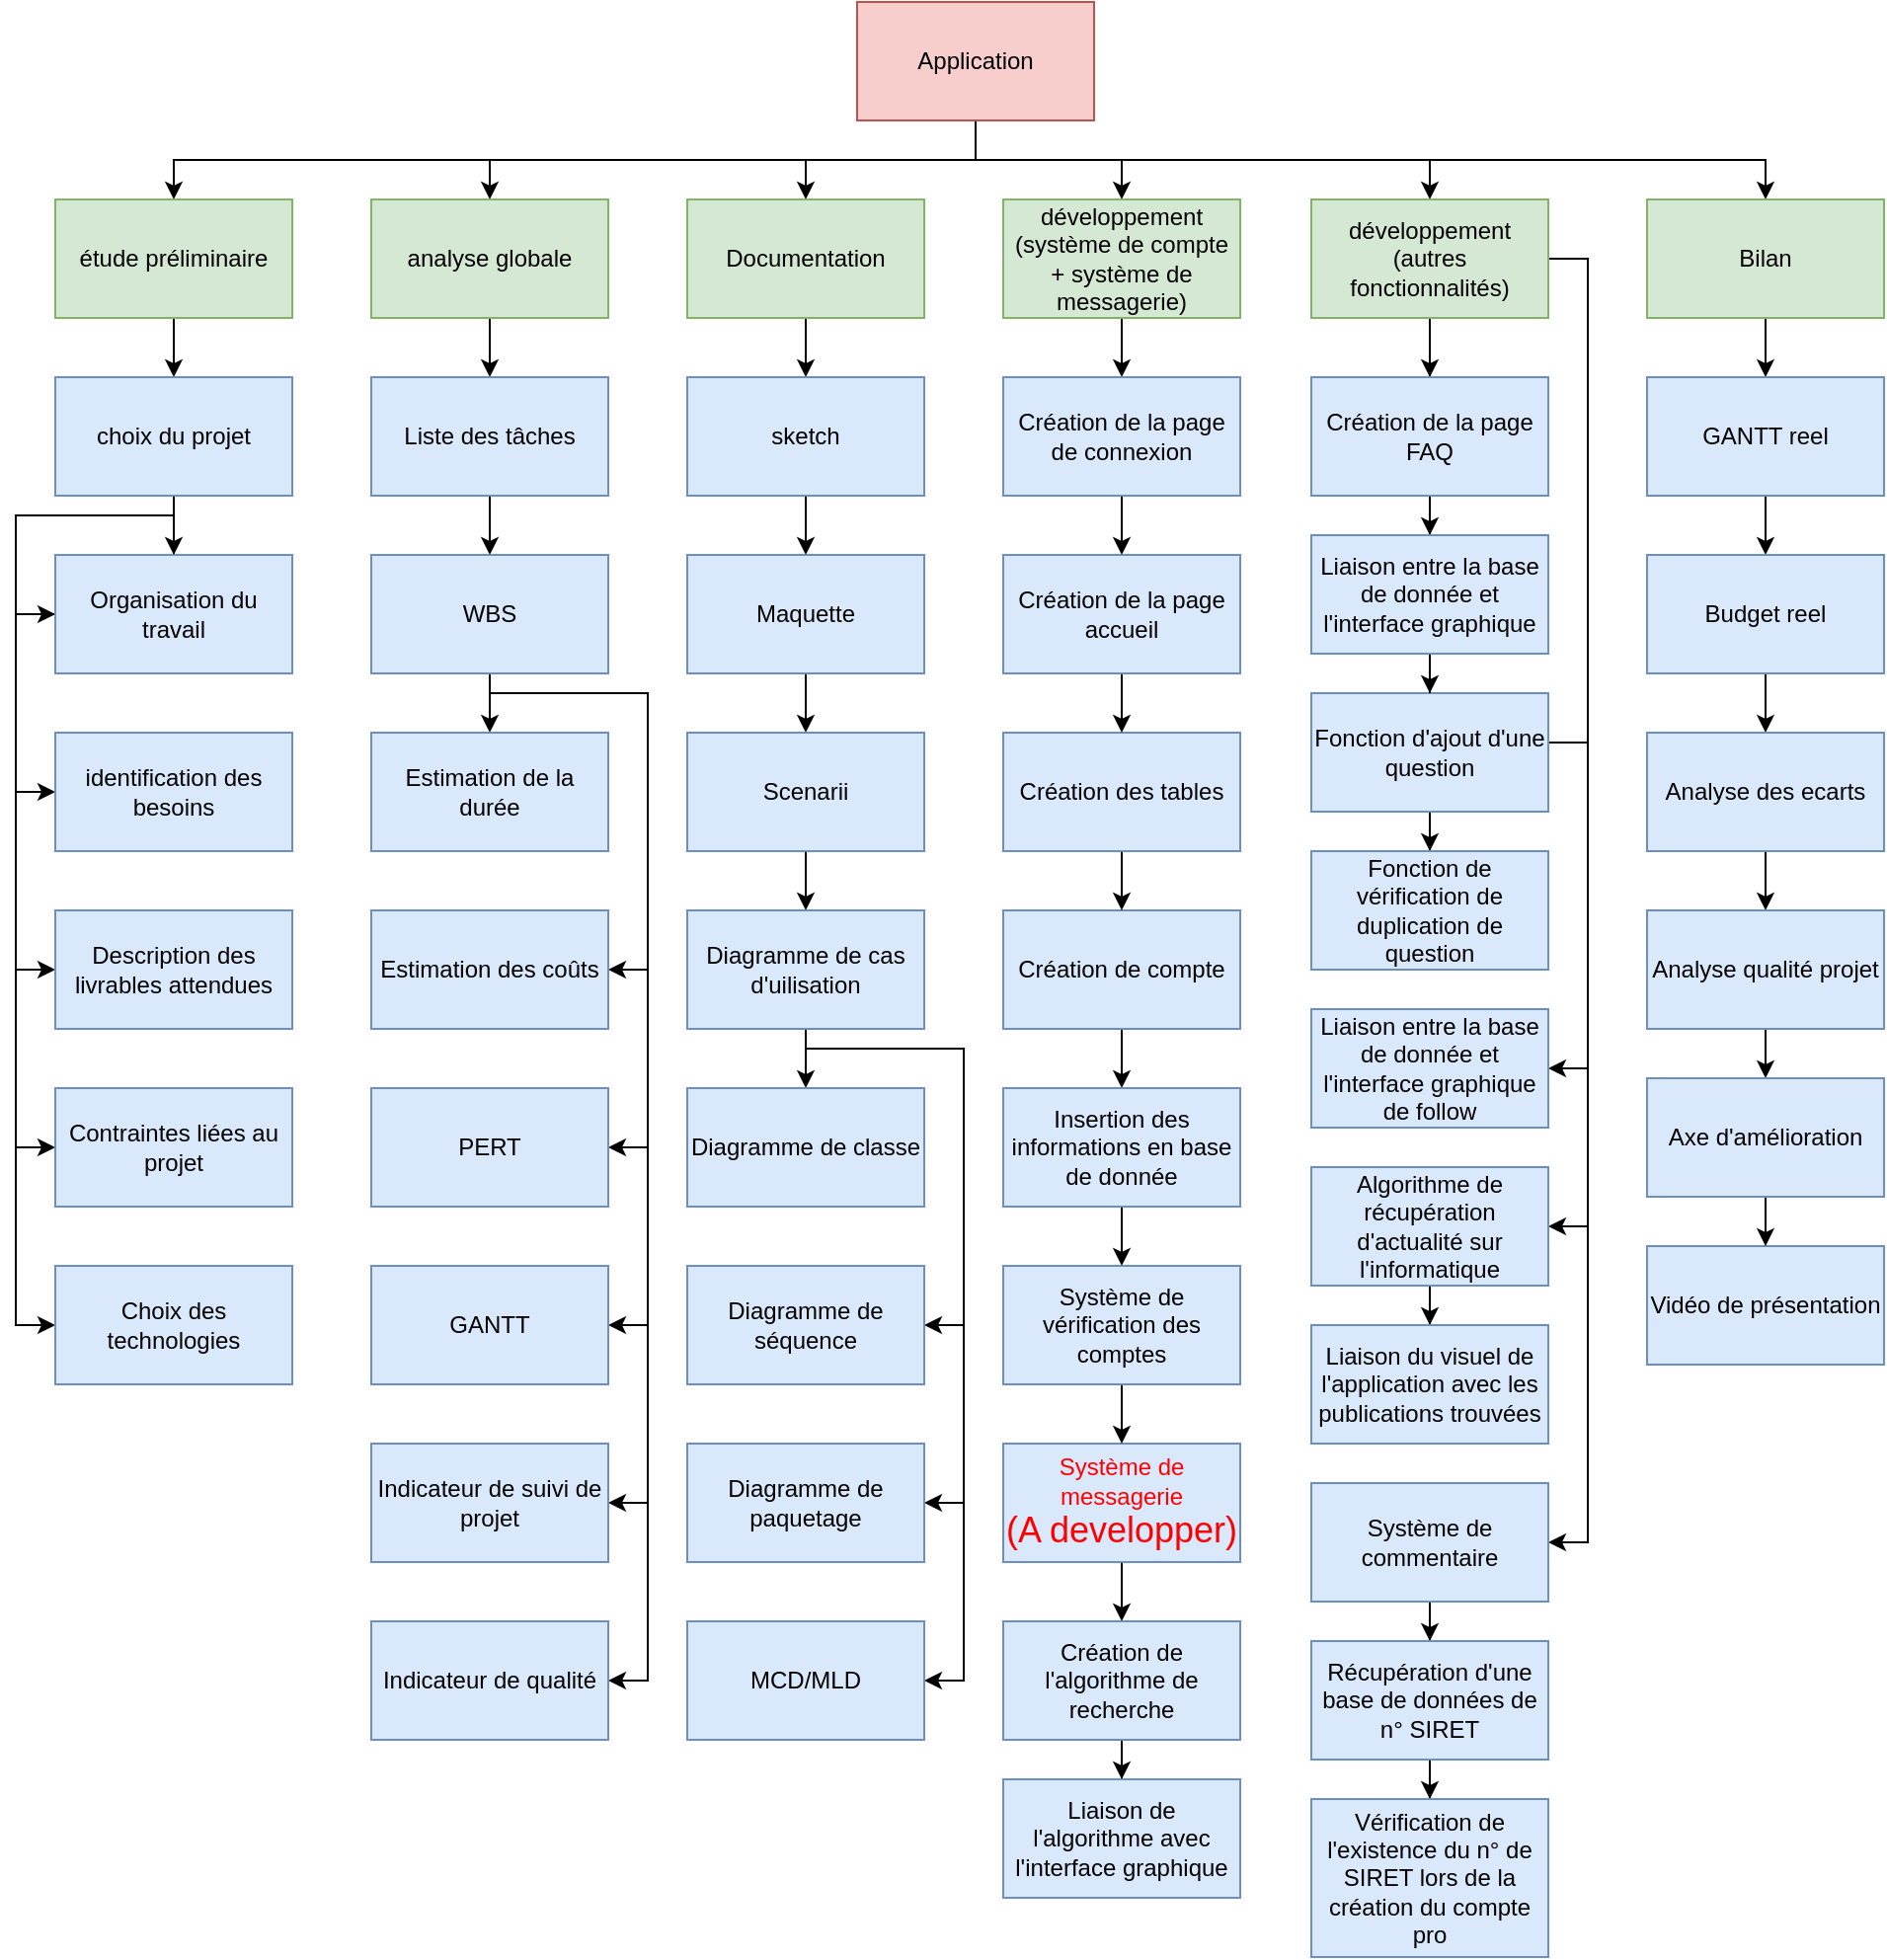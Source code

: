 <mxfile version="20.5.1" type="device"><diagram id="prtHgNgQTEPvFCAcTncT" name="Page-1"><mxGraphModel dx="2145" dy="889" grid="1" gridSize="10" guides="1" tooltips="1" connect="1" arrows="1" fold="1" page="1" pageScale="1" pageWidth="827" pageHeight="1169" math="0" shadow="0"><root><mxCell id="0"/><mxCell id="1" parent="0"/><mxCell id="YAZiDOS49muQzihpCVL7-6" style="edgeStyle=orthogonalEdgeStyle;rounded=0;orthogonalLoop=1;jettySize=auto;html=1;entryX=0.5;entryY=0;entryDx=0;entryDy=0;exitX=0.5;exitY=1;exitDx=0;exitDy=0;" parent="1" source="YAZiDOS49muQzihpCVL7-3" target="YAZiDOS49muQzihpCVL7-4" edge="1"><mxGeometry relative="1" as="geometry"/></mxCell><mxCell id="YAZiDOS49muQzihpCVL7-7" style="edgeStyle=orthogonalEdgeStyle;rounded=0;orthogonalLoop=1;jettySize=auto;html=1;entryX=0.5;entryY=0;entryDx=0;entryDy=0;" parent="1" source="YAZiDOS49muQzihpCVL7-3" target="YAZiDOS49muQzihpCVL7-5" edge="1"><mxGeometry relative="1" as="geometry"><Array as="points"><mxPoint x="626" y="110"/><mxPoint x="380" y="110"/></Array></mxGeometry></mxCell><mxCell id="YAZiDOS49muQzihpCVL7-9" style="edgeStyle=orthogonalEdgeStyle;rounded=0;orthogonalLoop=1;jettySize=auto;html=1;" parent="1" source="YAZiDOS49muQzihpCVL7-3" target="YAZiDOS49muQzihpCVL7-8" edge="1"><mxGeometry relative="1" as="geometry"/></mxCell><mxCell id="YAZiDOS49muQzihpCVL7-11" style="edgeStyle=orthogonalEdgeStyle;rounded=0;orthogonalLoop=1;jettySize=auto;html=1;entryX=0.5;entryY=0;entryDx=0;entryDy=0;" parent="1" source="YAZiDOS49muQzihpCVL7-3" target="YAZiDOS49muQzihpCVL7-10" edge="1"><mxGeometry relative="1" as="geometry"><Array as="points"><mxPoint x="626" y="110"/><mxPoint x="1026" y="110"/></Array></mxGeometry></mxCell><mxCell id="YAZiDOS49muQzihpCVL7-63" style="edgeStyle=orthogonalEdgeStyle;rounded=0;orthogonalLoop=1;jettySize=auto;html=1;" parent="1" target="YAZiDOS49muQzihpCVL7-62" edge="1"><mxGeometry relative="1" as="geometry"><mxPoint x="500" y="110" as="sourcePoint"/><Array as="points"><mxPoint x="480" y="110"/><mxPoint x="700" y="110"/></Array></mxGeometry></mxCell><mxCell id="M4yDfYxZ7DVT5N1AHbAa-23" style="edgeStyle=orthogonalEdgeStyle;rounded=0;orthogonalLoop=1;jettySize=auto;html=1;entryX=0.5;entryY=0;entryDx=0;entryDy=0;" edge="1" parent="1" source="YAZiDOS49muQzihpCVL7-3" target="M4yDfYxZ7DVT5N1AHbAa-1"><mxGeometry relative="1" as="geometry"><Array as="points"><mxPoint x="626" y="110"/><mxPoint x="856" y="110"/></Array></mxGeometry></mxCell><mxCell id="YAZiDOS49muQzihpCVL7-3" value="Application" style="rounded=0;whiteSpace=wrap;html=1;fillColor=#f8cecc;strokeColor=#b85450;" parent="1" vertex="1"><mxGeometry x="566" y="30" width="120" height="60" as="geometry"/></mxCell><mxCell id="YAZiDOS49muQzihpCVL7-13" value="" style="edgeStyle=orthogonalEdgeStyle;rounded=0;orthogonalLoop=1;jettySize=auto;html=1;" parent="1" source="YAZiDOS49muQzihpCVL7-4" target="YAZiDOS49muQzihpCVL7-12" edge="1"><mxGeometry relative="1" as="geometry"/></mxCell><mxCell id="YAZiDOS49muQzihpCVL7-4" value="étude préliminaire" style="rounded=0;whiteSpace=wrap;html=1;fillColor=#d5e8d4;strokeColor=#82b366;" parent="1" vertex="1"><mxGeometry x="160" y="130" width="120" height="60" as="geometry"/></mxCell><mxCell id="YAZiDOS49muQzihpCVL7-31" style="edgeStyle=orthogonalEdgeStyle;rounded=0;orthogonalLoop=1;jettySize=auto;html=1;" parent="1" source="YAZiDOS49muQzihpCVL7-5" target="YAZiDOS49muQzihpCVL7-30" edge="1"><mxGeometry relative="1" as="geometry"/></mxCell><mxCell id="YAZiDOS49muQzihpCVL7-5" value="analyse globale" style="rounded=0;whiteSpace=wrap;html=1;fillColor=#d5e8d4;strokeColor=#82b366;" parent="1" vertex="1"><mxGeometry x="320" y="130" width="120" height="60" as="geometry"/></mxCell><mxCell id="YAZiDOS49muQzihpCVL7-52" style="edgeStyle=orthogonalEdgeStyle;rounded=0;orthogonalLoop=1;jettySize=auto;html=1;" parent="1" source="YAZiDOS49muQzihpCVL7-8" target="YAZiDOS49muQzihpCVL7-50" edge="1"><mxGeometry relative="1" as="geometry"/></mxCell><mxCell id="YAZiDOS49muQzihpCVL7-8" value="Documentation" style="rounded=0;whiteSpace=wrap;html=1;fillColor=#d5e8d4;strokeColor=#82b366;" parent="1" vertex="1"><mxGeometry x="480" y="130" width="120" height="60" as="geometry"/></mxCell><mxCell id="YAZiDOS49muQzihpCVL7-93" style="edgeStyle=orthogonalEdgeStyle;rounded=0;orthogonalLoop=1;jettySize=auto;html=1;" parent="1" source="YAZiDOS49muQzihpCVL7-10" target="YAZiDOS49muQzihpCVL7-92" edge="1"><mxGeometry relative="1" as="geometry"/></mxCell><mxCell id="YAZiDOS49muQzihpCVL7-10" value="Bilan" style="rounded=0;whiteSpace=wrap;html=1;fillColor=#d5e8d4;strokeColor=#82b366;" parent="1" vertex="1"><mxGeometry x="966" y="130" width="120" height="60" as="geometry"/></mxCell><mxCell id="YAZiDOS49muQzihpCVL7-21" style="edgeStyle=orthogonalEdgeStyle;rounded=0;orthogonalLoop=1;jettySize=auto;html=1;" parent="1" source="YAZiDOS49muQzihpCVL7-12" target="YAZiDOS49muQzihpCVL7-14" edge="1"><mxGeometry relative="1" as="geometry"/></mxCell><mxCell id="YAZiDOS49muQzihpCVL7-22" style="edgeStyle=orthogonalEdgeStyle;rounded=0;orthogonalLoop=1;jettySize=auto;html=1;entryX=0;entryY=0.5;entryDx=0;entryDy=0;" parent="1" source="YAZiDOS49muQzihpCVL7-12" target="YAZiDOS49muQzihpCVL7-14" edge="1"><mxGeometry relative="1" as="geometry"><Array as="points"><mxPoint x="220" y="290"/><mxPoint x="140" y="290"/><mxPoint x="140" y="340"/></Array></mxGeometry></mxCell><mxCell id="YAZiDOS49muQzihpCVL7-23" style="edgeStyle=orthogonalEdgeStyle;rounded=0;orthogonalLoop=1;jettySize=auto;html=1;entryX=0;entryY=0.5;entryDx=0;entryDy=0;" parent="1" source="YAZiDOS49muQzihpCVL7-12" target="YAZiDOS49muQzihpCVL7-15" edge="1"><mxGeometry relative="1" as="geometry"/></mxCell><mxCell id="YAZiDOS49muQzihpCVL7-24" style="edgeStyle=orthogonalEdgeStyle;rounded=0;orthogonalLoop=1;jettySize=auto;html=1;entryX=0;entryY=0.5;entryDx=0;entryDy=0;" parent="1" source="YAZiDOS49muQzihpCVL7-12" target="YAZiDOS49muQzihpCVL7-18" edge="1"><mxGeometry relative="1" as="geometry"><Array as="points"><mxPoint x="220" y="290"/><mxPoint x="140" y="290"/><mxPoint x="140" y="520"/></Array></mxGeometry></mxCell><mxCell id="YAZiDOS49muQzihpCVL7-25" style="edgeStyle=orthogonalEdgeStyle;rounded=0;orthogonalLoop=1;jettySize=auto;html=1;entryX=0;entryY=0.5;entryDx=0;entryDy=0;" parent="1" source="YAZiDOS49muQzihpCVL7-12" target="YAZiDOS49muQzihpCVL7-20" edge="1"><mxGeometry relative="1" as="geometry"><Array as="points"><mxPoint x="220" y="290"/><mxPoint x="140" y="290"/><mxPoint x="140" y="610"/></Array></mxGeometry></mxCell><mxCell id="YAZiDOS49muQzihpCVL7-27" style="edgeStyle=orthogonalEdgeStyle;rounded=0;orthogonalLoop=1;jettySize=auto;html=1;entryX=0;entryY=0.5;entryDx=0;entryDy=0;" parent="1" source="YAZiDOS49muQzihpCVL7-12" target="YAZiDOS49muQzihpCVL7-26" edge="1"><mxGeometry relative="1" as="geometry"><Array as="points"><mxPoint x="220" y="290"/><mxPoint x="140" y="290"/><mxPoint x="140" y="700"/></Array></mxGeometry></mxCell><mxCell id="YAZiDOS49muQzihpCVL7-12" value="choix du projet" style="rounded=0;whiteSpace=wrap;html=1;fillColor=#dae8fc;strokeColor=#6c8ebf;" parent="1" vertex="1"><mxGeometry x="160" y="220" width="120" height="60" as="geometry"/></mxCell><mxCell id="YAZiDOS49muQzihpCVL7-14" value="Organisation du travail" style="rounded=0;whiteSpace=wrap;html=1;fillColor=#dae8fc;strokeColor=#6c8ebf;" parent="1" vertex="1"><mxGeometry x="160" y="310" width="120" height="60" as="geometry"/></mxCell><mxCell id="YAZiDOS49muQzihpCVL7-15" value="identification des besoins" style="rounded=0;whiteSpace=wrap;html=1;fillColor=#dae8fc;strokeColor=#6c8ebf;" parent="1" vertex="1"><mxGeometry x="160" y="400" width="120" height="60" as="geometry"/></mxCell><mxCell id="YAZiDOS49muQzihpCVL7-18" value="Description des livrables attendues" style="rounded=0;whiteSpace=wrap;html=1;fillColor=#dae8fc;strokeColor=#6c8ebf;" parent="1" vertex="1"><mxGeometry x="160" y="490" width="120" height="60" as="geometry"/></mxCell><mxCell id="YAZiDOS49muQzihpCVL7-20" value="Contraintes liées au projet" style="rounded=0;whiteSpace=wrap;html=1;fillColor=#dae8fc;strokeColor=#6c8ebf;" parent="1" vertex="1"><mxGeometry x="160" y="580" width="120" height="60" as="geometry"/></mxCell><mxCell id="YAZiDOS49muQzihpCVL7-26" value="Choix des technologies" style="rounded=0;whiteSpace=wrap;html=1;fillColor=#dae8fc;strokeColor=#6c8ebf;" parent="1" vertex="1"><mxGeometry x="160" y="670" width="120" height="60" as="geometry"/></mxCell><mxCell id="YAZiDOS49muQzihpCVL7-34" style="edgeStyle=orthogonalEdgeStyle;rounded=0;orthogonalLoop=1;jettySize=auto;html=1;" parent="1" source="YAZiDOS49muQzihpCVL7-30" target="YAZiDOS49muQzihpCVL7-33" edge="1"><mxGeometry relative="1" as="geometry"/></mxCell><mxCell id="YAZiDOS49muQzihpCVL7-30" value="Liste des tâches" style="rounded=0;whiteSpace=wrap;html=1;fillColor=#dae8fc;strokeColor=#6c8ebf;" parent="1" vertex="1"><mxGeometry x="320" y="220" width="120" height="60" as="geometry"/></mxCell><mxCell id="YAZiDOS49muQzihpCVL7-36" style="edgeStyle=orthogonalEdgeStyle;rounded=0;orthogonalLoop=1;jettySize=auto;html=1;" parent="1" source="YAZiDOS49muQzihpCVL7-33" target="YAZiDOS49muQzihpCVL7-35" edge="1"><mxGeometry relative="1" as="geometry"/></mxCell><mxCell id="YAZiDOS49muQzihpCVL7-40" style="edgeStyle=orthogonalEdgeStyle;rounded=0;orthogonalLoop=1;jettySize=auto;html=1;entryX=1;entryY=0.5;entryDx=0;entryDy=0;" parent="1" source="YAZiDOS49muQzihpCVL7-33" target="YAZiDOS49muQzihpCVL7-37" edge="1"><mxGeometry relative="1" as="geometry"><Array as="points"><mxPoint x="380" y="380"/><mxPoint x="460" y="380"/><mxPoint x="460" y="520"/></Array></mxGeometry></mxCell><mxCell id="YAZiDOS49muQzihpCVL7-42" style="edgeStyle=orthogonalEdgeStyle;rounded=0;orthogonalLoop=1;jettySize=auto;html=1;entryX=1;entryY=0.5;entryDx=0;entryDy=0;" parent="1" source="YAZiDOS49muQzihpCVL7-33" target="YAZiDOS49muQzihpCVL7-41" edge="1"><mxGeometry relative="1" as="geometry"><Array as="points"><mxPoint x="380" y="380"/><mxPoint x="460" y="380"/><mxPoint x="460" y="610"/></Array></mxGeometry></mxCell><mxCell id="YAZiDOS49muQzihpCVL7-44" style="edgeStyle=orthogonalEdgeStyle;rounded=0;orthogonalLoop=1;jettySize=auto;html=1;entryX=1;entryY=0.5;entryDx=0;entryDy=0;" parent="1" source="YAZiDOS49muQzihpCVL7-33" target="YAZiDOS49muQzihpCVL7-43" edge="1"><mxGeometry relative="1" as="geometry"><Array as="points"><mxPoint x="380" y="380"/><mxPoint x="460" y="380"/><mxPoint x="460" y="700"/></Array></mxGeometry></mxCell><mxCell id="YAZiDOS49muQzihpCVL7-47" style="edgeStyle=orthogonalEdgeStyle;rounded=0;orthogonalLoop=1;jettySize=auto;html=1;entryX=1;entryY=0.5;entryDx=0;entryDy=0;" parent="1" source="YAZiDOS49muQzihpCVL7-33" target="YAZiDOS49muQzihpCVL7-46" edge="1"><mxGeometry relative="1" as="geometry"><Array as="points"><mxPoint x="380" y="380"/><mxPoint x="460" y="380"/><mxPoint x="460" y="790"/></Array></mxGeometry></mxCell><mxCell id="YAZiDOS49muQzihpCVL7-49" style="edgeStyle=orthogonalEdgeStyle;rounded=0;orthogonalLoop=1;jettySize=auto;html=1;entryX=1;entryY=0.5;entryDx=0;entryDy=0;" parent="1" source="YAZiDOS49muQzihpCVL7-33" target="YAZiDOS49muQzihpCVL7-48" edge="1"><mxGeometry relative="1" as="geometry"><Array as="points"><mxPoint x="380" y="380"/><mxPoint x="460" y="380"/><mxPoint x="460" y="880"/></Array></mxGeometry></mxCell><mxCell id="YAZiDOS49muQzihpCVL7-33" value="WBS" style="rounded=0;whiteSpace=wrap;html=1;fillColor=#dae8fc;strokeColor=#6c8ebf;" parent="1" vertex="1"><mxGeometry x="320" y="310" width="120" height="60" as="geometry"/></mxCell><mxCell id="YAZiDOS49muQzihpCVL7-35" value="Estimation de la durée" style="rounded=0;whiteSpace=wrap;html=1;fillColor=#dae8fc;strokeColor=#6c8ebf;" parent="1" vertex="1"><mxGeometry x="320" y="400" width="120" height="60" as="geometry"/></mxCell><mxCell id="YAZiDOS49muQzihpCVL7-37" value="Estimation des coûts" style="rounded=0;whiteSpace=wrap;html=1;fillColor=#dae8fc;strokeColor=#6c8ebf;" parent="1" vertex="1"><mxGeometry x="320" y="490" width="120" height="60" as="geometry"/></mxCell><mxCell id="YAZiDOS49muQzihpCVL7-41" value="PERT" style="rounded=0;whiteSpace=wrap;html=1;fillColor=#dae8fc;strokeColor=#6c8ebf;" parent="1" vertex="1"><mxGeometry x="320" y="580" width="120" height="60" as="geometry"/></mxCell><mxCell id="YAZiDOS49muQzihpCVL7-43" value="GANTT" style="rounded=0;whiteSpace=wrap;html=1;fillColor=#dae8fc;strokeColor=#6c8ebf;" parent="1" vertex="1"><mxGeometry x="320" y="670" width="120" height="60" as="geometry"/></mxCell><mxCell id="YAZiDOS49muQzihpCVL7-46" value="Indicateur de suivi de projet" style="rounded=0;whiteSpace=wrap;html=1;fillColor=#dae8fc;strokeColor=#6c8ebf;" parent="1" vertex="1"><mxGeometry x="320" y="760" width="120" height="60" as="geometry"/></mxCell><mxCell id="YAZiDOS49muQzihpCVL7-48" value="Indicateur de qualité" style="rounded=0;whiteSpace=wrap;html=1;fillColor=#dae8fc;strokeColor=#6c8ebf;" parent="1" vertex="1"><mxGeometry x="320" y="850" width="120" height="60" as="geometry"/></mxCell><mxCell id="YAZiDOS49muQzihpCVL7-53" style="edgeStyle=orthogonalEdgeStyle;rounded=0;orthogonalLoop=1;jettySize=auto;html=1;" parent="1" source="YAZiDOS49muQzihpCVL7-50" target="YAZiDOS49muQzihpCVL7-51" edge="1"><mxGeometry relative="1" as="geometry"/></mxCell><mxCell id="YAZiDOS49muQzihpCVL7-50" value="sketch" style="rounded=0;whiteSpace=wrap;html=1;fillColor=#dae8fc;strokeColor=#6c8ebf;" parent="1" vertex="1"><mxGeometry x="480" y="220" width="120" height="60" as="geometry"/></mxCell><mxCell id="YAZiDOS49muQzihpCVL7-56" value="" style="edgeStyle=orthogonalEdgeStyle;rounded=0;orthogonalLoop=1;jettySize=auto;html=1;" parent="1" source="YAZiDOS49muQzihpCVL7-51" target="YAZiDOS49muQzihpCVL7-55" edge="1"><mxGeometry relative="1" as="geometry"/></mxCell><mxCell id="YAZiDOS49muQzihpCVL7-51" value="Maquette" style="rounded=0;whiteSpace=wrap;html=1;fillColor=#dae8fc;strokeColor=#6c8ebf;" parent="1" vertex="1"><mxGeometry x="480" y="310" width="120" height="60" as="geometry"/></mxCell><mxCell id="YAZiDOS49muQzihpCVL7-58" style="edgeStyle=orthogonalEdgeStyle;rounded=0;orthogonalLoop=1;jettySize=auto;html=1;" parent="1" source="YAZiDOS49muQzihpCVL7-55" target="YAZiDOS49muQzihpCVL7-57" edge="1"><mxGeometry relative="1" as="geometry"/></mxCell><mxCell id="YAZiDOS49muQzihpCVL7-55" value="Scenarii" style="rounded=0;whiteSpace=wrap;html=1;fillColor=#dae8fc;strokeColor=#6c8ebf;" parent="1" vertex="1"><mxGeometry x="480" y="400" width="120" height="60" as="geometry"/></mxCell><mxCell id="YAZiDOS49muQzihpCVL7-60" style="edgeStyle=orthogonalEdgeStyle;rounded=0;orthogonalLoop=1;jettySize=auto;html=1;" parent="1" source="YAZiDOS49muQzihpCVL7-57" target="YAZiDOS49muQzihpCVL7-59" edge="1"><mxGeometry relative="1" as="geometry"/></mxCell><mxCell id="YAZiDOS49muQzihpCVL7-107" style="edgeStyle=orthogonalEdgeStyle;rounded=0;orthogonalLoop=1;jettySize=auto;html=1;entryX=1;entryY=0.5;entryDx=0;entryDy=0;" parent="1" source="YAZiDOS49muQzihpCVL7-57" target="YAZiDOS49muQzihpCVL7-61" edge="1"><mxGeometry relative="1" as="geometry"><Array as="points"><mxPoint x="540" y="560"/><mxPoint x="620" y="560"/><mxPoint x="620" y="700"/></Array></mxGeometry></mxCell><mxCell id="YAZiDOS49muQzihpCVL7-108" style="edgeStyle=orthogonalEdgeStyle;rounded=0;orthogonalLoop=1;jettySize=auto;html=1;entryX=1;entryY=0.5;entryDx=0;entryDy=0;" parent="1" source="YAZiDOS49muQzihpCVL7-57" target="YAZiDOS49muQzihpCVL7-66" edge="1"><mxGeometry relative="1" as="geometry"><Array as="points"><mxPoint x="540" y="560"/><mxPoint x="620" y="560"/><mxPoint x="620" y="790"/></Array></mxGeometry></mxCell><mxCell id="YAZiDOS49muQzihpCVL7-109" style="edgeStyle=orthogonalEdgeStyle;rounded=0;orthogonalLoop=1;jettySize=auto;html=1;entryX=1;entryY=0.5;entryDx=0;entryDy=0;" parent="1" source="YAZiDOS49muQzihpCVL7-57" target="YAZiDOS49muQzihpCVL7-75" edge="1"><mxGeometry relative="1" as="geometry"><Array as="points"><mxPoint x="540" y="560"/><mxPoint x="620" y="560"/><mxPoint x="620" y="880"/></Array></mxGeometry></mxCell><mxCell id="YAZiDOS49muQzihpCVL7-57" value="Diagramme de cas d'uilisation" style="rounded=0;whiteSpace=wrap;html=1;fillColor=#dae8fc;strokeColor=#6c8ebf;" parent="1" vertex="1"><mxGeometry x="480" y="490" width="120" height="60" as="geometry"/></mxCell><mxCell id="YAZiDOS49muQzihpCVL7-59" value="Diagramme de classe" style="rounded=0;whiteSpace=wrap;html=1;fillColor=#dae8fc;strokeColor=#6c8ebf;" parent="1" vertex="1"><mxGeometry x="480" y="580" width="120" height="60" as="geometry"/></mxCell><mxCell id="YAZiDOS49muQzihpCVL7-61" value="Diagramme de séquence" style="rounded=0;whiteSpace=wrap;html=1;fillColor=#dae8fc;strokeColor=#6c8ebf;" parent="1" vertex="1"><mxGeometry x="480" y="670" width="120" height="60" as="geometry"/></mxCell><mxCell id="YAZiDOS49muQzihpCVL7-78" style="edgeStyle=orthogonalEdgeStyle;rounded=0;orthogonalLoop=1;jettySize=auto;html=1;entryX=0.5;entryY=0;entryDx=0;entryDy=0;" parent="1" source="YAZiDOS49muQzihpCVL7-62" target="YAZiDOS49muQzihpCVL7-73" edge="1"><mxGeometry relative="1" as="geometry"/></mxCell><mxCell id="YAZiDOS49muQzihpCVL7-62" value="&lt;div&gt;développement&lt;/div&gt;&lt;div&gt;(système de compte + système de messagerie)&lt;/div&gt;" style="rounded=0;whiteSpace=wrap;html=1;fillColor=#d5e8d4;strokeColor=#82b366;" parent="1" vertex="1"><mxGeometry x="640" y="130" width="120" height="60" as="geometry"/></mxCell><mxCell id="rh7Zx773KOZ-1JfO-Tq9-5" style="edgeStyle=orthogonalEdgeStyle;rounded=0;orthogonalLoop=1;jettySize=auto;html=1;" parent="1" source="YAZiDOS49muQzihpCVL7-64" target="rh7Zx773KOZ-1JfO-Tq9-2" edge="1"><mxGeometry relative="1" as="geometry"/></mxCell><mxCell id="YAZiDOS49muQzihpCVL7-64" value="Création de compte" style="rounded=0;whiteSpace=wrap;html=1;fillColor=#dae8fc;strokeColor=#6c8ebf;" parent="1" vertex="1"><mxGeometry x="640" y="490" width="120" height="60" as="geometry"/></mxCell><mxCell id="YAZiDOS49muQzihpCVL7-66" value="Diagramme de paquetage" style="rounded=0;whiteSpace=wrap;html=1;fillColor=#dae8fc;strokeColor=#6c8ebf;" parent="1" vertex="1"><mxGeometry x="480" y="760" width="120" height="60" as="geometry"/></mxCell><mxCell id="YAZiDOS49muQzihpCVL7-87" style="edgeStyle=orthogonalEdgeStyle;rounded=0;orthogonalLoop=1;jettySize=auto;html=1;" parent="1" source="YAZiDOS49muQzihpCVL7-72" target="YAZiDOS49muQzihpCVL7-74" edge="1"><mxGeometry relative="1" as="geometry"/></mxCell><mxCell id="YAZiDOS49muQzihpCVL7-72" value="&lt;div&gt;&lt;font color=&quot;#FF0000&quot;&gt;Système de messagerie&lt;/font&gt;&lt;/div&gt;&lt;div style=&quot;font-size: 18px;&quot;&gt;&lt;font style=&quot;font-size: 18px;&quot; color=&quot;#FF0000&quot;&gt;(A developper)&lt;br&gt;&lt;/font&gt;&lt;/div&gt;" style="rounded=0;whiteSpace=wrap;html=1;fillColor=#dae8fc;strokeColor=#6c8ebf;" parent="1" vertex="1"><mxGeometry x="640" y="760" width="120" height="60" as="geometry"/></mxCell><mxCell id="rh7Zx773KOZ-1JfO-Tq9-10" style="edgeStyle=orthogonalEdgeStyle;rounded=0;orthogonalLoop=1;jettySize=auto;html=1;" parent="1" source="YAZiDOS49muQzihpCVL7-73" target="rh7Zx773KOZ-1JfO-Tq9-9" edge="1"><mxGeometry relative="1" as="geometry"/></mxCell><mxCell id="YAZiDOS49muQzihpCVL7-73" value="Création de la page de connexion" style="rounded=0;whiteSpace=wrap;html=1;fillColor=#dae8fc;strokeColor=#6c8ebf;" parent="1" vertex="1"><mxGeometry x="640" y="220" width="120" height="60" as="geometry"/></mxCell><mxCell id="rh7Zx773KOZ-1JfO-Tq9-17" style="edgeStyle=orthogonalEdgeStyle;rounded=0;orthogonalLoop=1;jettySize=auto;html=1;fontSize=18;fontColor=#FF0000;" parent="1" source="YAZiDOS49muQzihpCVL7-74" target="rh7Zx773KOZ-1JfO-Tq9-16" edge="1"><mxGeometry relative="1" as="geometry"/></mxCell><mxCell id="YAZiDOS49muQzihpCVL7-74" value="Création de l'algorithme de recherche" style="rounded=0;whiteSpace=wrap;html=1;fillColor=#dae8fc;strokeColor=#6c8ebf;" parent="1" vertex="1"><mxGeometry x="640" y="850" width="120" height="60" as="geometry"/></mxCell><mxCell id="YAZiDOS49muQzihpCVL7-75" value="MCD/MLD" style="rounded=0;whiteSpace=wrap;html=1;fillColor=#dae8fc;strokeColor=#6c8ebf;" parent="1" vertex="1"><mxGeometry x="480" y="850" width="120" height="60" as="geometry"/></mxCell><mxCell id="rh7Zx773KOZ-1JfO-Tq9-4" style="edgeStyle=orthogonalEdgeStyle;rounded=0;orthogonalLoop=1;jettySize=auto;html=1;entryX=0.5;entryY=0;entryDx=0;entryDy=0;" parent="1" source="YAZiDOS49muQzihpCVL7-77" target="YAZiDOS49muQzihpCVL7-64" edge="1"><mxGeometry relative="1" as="geometry"/></mxCell><mxCell id="YAZiDOS49muQzihpCVL7-77" value="&lt;div&gt;Création des tables&lt;/div&gt;" style="rounded=0;whiteSpace=wrap;html=1;fillColor=#dae8fc;strokeColor=#6c8ebf;" parent="1" vertex="1"><mxGeometry x="640" y="400" width="120" height="60" as="geometry"/></mxCell><mxCell id="YAZiDOS49muQzihpCVL7-95" style="edgeStyle=orthogonalEdgeStyle;rounded=0;orthogonalLoop=1;jettySize=auto;html=1;" parent="1" source="YAZiDOS49muQzihpCVL7-92" target="YAZiDOS49muQzihpCVL7-94" edge="1"><mxGeometry relative="1" as="geometry"/></mxCell><mxCell id="YAZiDOS49muQzihpCVL7-92" value="GANTT reel" style="rounded=0;whiteSpace=wrap;html=1;fillColor=#dae8fc;strokeColor=#6c8ebf;" parent="1" vertex="1"><mxGeometry x="966" y="220" width="120" height="60" as="geometry"/></mxCell><mxCell id="YAZiDOS49muQzihpCVL7-97" style="edgeStyle=orthogonalEdgeStyle;rounded=0;orthogonalLoop=1;jettySize=auto;html=1;" parent="1" source="YAZiDOS49muQzihpCVL7-94" target="YAZiDOS49muQzihpCVL7-96" edge="1"><mxGeometry relative="1" as="geometry"/></mxCell><mxCell id="YAZiDOS49muQzihpCVL7-94" value="Budget reel" style="rounded=0;whiteSpace=wrap;html=1;fillColor=#dae8fc;strokeColor=#6c8ebf;" parent="1" vertex="1"><mxGeometry x="966" y="310" width="120" height="60" as="geometry"/></mxCell><mxCell id="YAZiDOS49muQzihpCVL7-99" style="edgeStyle=orthogonalEdgeStyle;rounded=0;orthogonalLoop=1;jettySize=auto;html=1;" parent="1" source="YAZiDOS49muQzihpCVL7-96" target="YAZiDOS49muQzihpCVL7-98" edge="1"><mxGeometry relative="1" as="geometry"/></mxCell><mxCell id="YAZiDOS49muQzihpCVL7-96" value="Analyse des ecarts" style="rounded=0;whiteSpace=wrap;html=1;fillColor=#dae8fc;strokeColor=#6c8ebf;" parent="1" vertex="1"><mxGeometry x="966" y="400" width="120" height="60" as="geometry"/></mxCell><mxCell id="YAZiDOS49muQzihpCVL7-103" style="edgeStyle=orthogonalEdgeStyle;rounded=0;orthogonalLoop=1;jettySize=auto;html=1;" parent="1" source="YAZiDOS49muQzihpCVL7-98" target="YAZiDOS49muQzihpCVL7-102" edge="1"><mxGeometry relative="1" as="geometry"/></mxCell><mxCell id="YAZiDOS49muQzihpCVL7-98" value="Analyse qualité projet" style="rounded=0;whiteSpace=wrap;html=1;fillColor=#dae8fc;strokeColor=#6c8ebf;" parent="1" vertex="1"><mxGeometry x="966" y="490" width="120" height="60" as="geometry"/></mxCell><mxCell id="YAZiDOS49muQzihpCVL7-100" value="Vidéo de présentation" style="rounded=0;whiteSpace=wrap;html=1;fillColor=#dae8fc;strokeColor=#6c8ebf;" parent="1" vertex="1"><mxGeometry x="966" y="660" width="120" height="60" as="geometry"/></mxCell><mxCell id="YAZiDOS49muQzihpCVL7-104" style="edgeStyle=orthogonalEdgeStyle;rounded=0;orthogonalLoop=1;jettySize=auto;html=1;" parent="1" source="YAZiDOS49muQzihpCVL7-102" target="YAZiDOS49muQzihpCVL7-100" edge="1"><mxGeometry relative="1" as="geometry"/></mxCell><mxCell id="YAZiDOS49muQzihpCVL7-102" value="Axe d'amélioration" style="rounded=0;whiteSpace=wrap;html=1;fillColor=#dae8fc;strokeColor=#6c8ebf;" parent="1" vertex="1"><mxGeometry x="966" y="575" width="120" height="60" as="geometry"/></mxCell><mxCell id="rh7Zx773KOZ-1JfO-Tq9-15" style="edgeStyle=orthogonalEdgeStyle;rounded=0;orthogonalLoop=1;jettySize=auto;html=1;entryX=0.5;entryY=0;entryDx=0;entryDy=0;" parent="1" source="rh7Zx773KOZ-1JfO-Tq9-2" target="rh7Zx773KOZ-1JfO-Tq9-6" edge="1"><mxGeometry relative="1" as="geometry"/></mxCell><mxCell id="rh7Zx773KOZ-1JfO-Tq9-2" value="Insertion des informations en base de donnée" style="rounded=0;whiteSpace=wrap;html=1;fillColor=#dae8fc;strokeColor=#6c8ebf;" parent="1" vertex="1"><mxGeometry x="640" y="580" width="120" height="60" as="geometry"/></mxCell><mxCell id="rh7Zx773KOZ-1JfO-Tq9-43" style="edgeStyle=orthogonalEdgeStyle;rounded=0;orthogonalLoop=1;jettySize=auto;html=1;entryX=0.5;entryY=0;entryDx=0;entryDy=0;fontSize=18;fontColor=#FF0000;" parent="1" source="rh7Zx773KOZ-1JfO-Tq9-6" target="YAZiDOS49muQzihpCVL7-72" edge="1"><mxGeometry relative="1" as="geometry"/></mxCell><mxCell id="rh7Zx773KOZ-1JfO-Tq9-6" value="Système de vérification des comptes" style="rounded=0;whiteSpace=wrap;html=1;fillColor=#dae8fc;strokeColor=#6c8ebf;" parent="1" vertex="1"><mxGeometry x="640" y="670" width="120" height="60" as="geometry"/></mxCell><mxCell id="rh7Zx773KOZ-1JfO-Tq9-12" style="edgeStyle=orthogonalEdgeStyle;rounded=0;orthogonalLoop=1;jettySize=auto;html=1;entryX=0.5;entryY=0;entryDx=0;entryDy=0;" parent="1" source="rh7Zx773KOZ-1JfO-Tq9-9" target="YAZiDOS49muQzihpCVL7-77" edge="1"><mxGeometry relative="1" as="geometry"/></mxCell><mxCell id="rh7Zx773KOZ-1JfO-Tq9-9" value="Création de la page accueil " style="rounded=0;whiteSpace=wrap;html=1;fillColor=#dae8fc;strokeColor=#6c8ebf;" parent="1" vertex="1"><mxGeometry x="640" y="310" width="120" height="60" as="geometry"/></mxCell><mxCell id="rh7Zx773KOZ-1JfO-Tq9-16" value="Liaison de l'algorithme avec l'interface graphique" style="rounded=0;whiteSpace=wrap;html=1;fillColor=#dae8fc;strokeColor=#6c8ebf;" parent="1" vertex="1"><mxGeometry x="640" y="930" width="120" height="60" as="geometry"/></mxCell><mxCell id="M4yDfYxZ7DVT5N1AHbAa-18" style="edgeStyle=orthogonalEdgeStyle;rounded=0;orthogonalLoop=1;jettySize=auto;html=1;entryX=0.5;entryY=0;entryDx=0;entryDy=0;" edge="1" parent="1" source="M4yDfYxZ7DVT5N1AHbAa-1" target="M4yDfYxZ7DVT5N1AHbAa-3"><mxGeometry relative="1" as="geometry"/></mxCell><mxCell id="M4yDfYxZ7DVT5N1AHbAa-19" style="edgeStyle=orthogonalEdgeStyle;rounded=0;orthogonalLoop=1;jettySize=auto;html=1;entryX=1;entryY=0.5;entryDx=0;entryDy=0;" edge="1" parent="1" source="M4yDfYxZ7DVT5N1AHbAa-1" target="M4yDfYxZ7DVT5N1AHbAa-9"><mxGeometry relative="1" as="geometry"><Array as="points"><mxPoint x="936" y="160"/><mxPoint x="936" y="570"/></Array></mxGeometry></mxCell><mxCell id="M4yDfYxZ7DVT5N1AHbAa-20" style="edgeStyle=orthogonalEdgeStyle;rounded=0;orthogonalLoop=1;jettySize=auto;html=1;entryX=1;entryY=0.5;entryDx=0;entryDy=0;" edge="1" parent="1" source="M4yDfYxZ7DVT5N1AHbAa-1" target="M4yDfYxZ7DVT5N1AHbAa-11"><mxGeometry relative="1" as="geometry"/></mxCell><mxCell id="M4yDfYxZ7DVT5N1AHbAa-22" style="edgeStyle=orthogonalEdgeStyle;rounded=0;orthogonalLoop=1;jettySize=auto;html=1;entryX=1;entryY=0.5;entryDx=0;entryDy=0;" edge="1" parent="1" source="M4yDfYxZ7DVT5N1AHbAa-1" target="M4yDfYxZ7DVT5N1AHbAa-14"><mxGeometry relative="1" as="geometry"><Array as="points"><mxPoint x="936" y="160"/><mxPoint x="936" y="810"/></Array></mxGeometry></mxCell><mxCell id="M4yDfYxZ7DVT5N1AHbAa-1" value="&lt;div&gt;développement&lt;/div&gt;&lt;div&gt;(autres fonctionnalités)&lt;br&gt;&lt;/div&gt;" style="rounded=0;whiteSpace=wrap;html=1;fillColor=#d5e8d4;strokeColor=#82b366;" vertex="1" parent="1"><mxGeometry x="796" y="130" width="120" height="60" as="geometry"/></mxCell><mxCell id="M4yDfYxZ7DVT5N1AHbAa-2" style="edgeStyle=orthogonalEdgeStyle;rounded=0;orthogonalLoop=1;jettySize=auto;html=1;fontSize=18;fontColor=#FF0000;" edge="1" parent="1" source="M4yDfYxZ7DVT5N1AHbAa-3" target="M4yDfYxZ7DVT5N1AHbAa-7"><mxGeometry relative="1" as="geometry"/></mxCell><mxCell id="M4yDfYxZ7DVT5N1AHbAa-3" value="Création de la page FAQ" style="rounded=0;whiteSpace=wrap;html=1;fillColor=#dae8fc;strokeColor=#6c8ebf;" vertex="1" parent="1"><mxGeometry x="796" y="220" width="120" height="60" as="geometry"/></mxCell><mxCell id="M4yDfYxZ7DVT5N1AHbAa-4" style="edgeStyle=orthogonalEdgeStyle;rounded=0;orthogonalLoop=1;jettySize=auto;html=1;fontSize=18;fontColor=#FF0000;" edge="1" parent="1" source="M4yDfYxZ7DVT5N1AHbAa-5" target="M4yDfYxZ7DVT5N1AHbAa-8"><mxGeometry relative="1" as="geometry"/></mxCell><mxCell id="M4yDfYxZ7DVT5N1AHbAa-5" value="Fonction d'ajout d'une question" style="rounded=0;whiteSpace=wrap;html=1;fillColor=#dae8fc;strokeColor=#6c8ebf;" vertex="1" parent="1"><mxGeometry x="796" y="380" width="120" height="60" as="geometry"/></mxCell><mxCell id="M4yDfYxZ7DVT5N1AHbAa-6" style="edgeStyle=orthogonalEdgeStyle;rounded=0;orthogonalLoop=1;jettySize=auto;html=1;fontSize=18;fontColor=#FF0000;" edge="1" parent="1" source="M4yDfYxZ7DVT5N1AHbAa-7" target="M4yDfYxZ7DVT5N1AHbAa-5"><mxGeometry relative="1" as="geometry"/></mxCell><mxCell id="M4yDfYxZ7DVT5N1AHbAa-7" value="Liaison entre la base de donnée et l'interface graphique" style="rounded=0;whiteSpace=wrap;html=1;fillColor=#dae8fc;strokeColor=#6c8ebf;" vertex="1" parent="1"><mxGeometry x="796" y="300" width="120" height="60" as="geometry"/></mxCell><mxCell id="M4yDfYxZ7DVT5N1AHbAa-8" value="Fonction de vérification de duplication de question" style="rounded=0;whiteSpace=wrap;html=1;fillColor=#dae8fc;strokeColor=#6c8ebf;" vertex="1" parent="1"><mxGeometry x="796" y="460" width="120" height="60" as="geometry"/></mxCell><mxCell id="M4yDfYxZ7DVT5N1AHbAa-9" value="Liaison entre la base de donnée et l'interface graphique de follow" style="rounded=0;whiteSpace=wrap;html=1;fillColor=#dae8fc;strokeColor=#6c8ebf;" vertex="1" parent="1"><mxGeometry x="796" y="540" width="120" height="60" as="geometry"/></mxCell><mxCell id="M4yDfYxZ7DVT5N1AHbAa-10" style="edgeStyle=orthogonalEdgeStyle;rounded=0;orthogonalLoop=1;jettySize=auto;html=1;fontSize=18;fontColor=#FF0000;" edge="1" parent="1" source="M4yDfYxZ7DVT5N1AHbAa-11" target="M4yDfYxZ7DVT5N1AHbAa-12"><mxGeometry relative="1" as="geometry"/></mxCell><mxCell id="M4yDfYxZ7DVT5N1AHbAa-11" value="Algorithme de récupération d'actualité sur l'informatique" style="rounded=0;whiteSpace=wrap;html=1;fillColor=#dae8fc;strokeColor=#6c8ebf;" vertex="1" parent="1"><mxGeometry x="796" y="620" width="120" height="60" as="geometry"/></mxCell><mxCell id="M4yDfYxZ7DVT5N1AHbAa-12" value="Liaison du visuel de l'application avec les publications trouvées" style="rounded=0;whiteSpace=wrap;html=1;fillColor=#dae8fc;strokeColor=#6c8ebf;" vertex="1" parent="1"><mxGeometry x="796" y="700" width="120" height="60" as="geometry"/></mxCell><mxCell id="M4yDfYxZ7DVT5N1AHbAa-13" style="edgeStyle=orthogonalEdgeStyle;rounded=0;orthogonalLoop=1;jettySize=auto;html=1;entryX=0.5;entryY=0;entryDx=0;entryDy=0;fontSize=18;fontColor=#FF0000;" edge="1" parent="1" source="M4yDfYxZ7DVT5N1AHbAa-14" target="M4yDfYxZ7DVT5N1AHbAa-16"><mxGeometry relative="1" as="geometry"/></mxCell><mxCell id="M4yDfYxZ7DVT5N1AHbAa-14" value="Système de commentaire" style="rounded=0;whiteSpace=wrap;html=1;fillColor=#dae8fc;strokeColor=#6c8ebf;" vertex="1" parent="1"><mxGeometry x="796" y="780" width="120" height="60" as="geometry"/></mxCell><mxCell id="M4yDfYxZ7DVT5N1AHbAa-15" style="edgeStyle=orthogonalEdgeStyle;rounded=0;orthogonalLoop=1;jettySize=auto;html=1;fontSize=18;fontColor=#FF0000;" edge="1" parent="1" source="M4yDfYxZ7DVT5N1AHbAa-16" target="M4yDfYxZ7DVT5N1AHbAa-17"><mxGeometry relative="1" as="geometry"/></mxCell><mxCell id="M4yDfYxZ7DVT5N1AHbAa-16" value="Récupération d'une base de données de n° SIRET" style="rounded=0;whiteSpace=wrap;html=1;fillColor=#dae8fc;strokeColor=#6c8ebf;" vertex="1" parent="1"><mxGeometry x="796" y="860" width="120" height="60" as="geometry"/></mxCell><mxCell id="M4yDfYxZ7DVT5N1AHbAa-17" value="Vérification de l'existence du n° de SIRET lors de la création du compte pro" style="rounded=0;whiteSpace=wrap;html=1;fillColor=#dae8fc;strokeColor=#6c8ebf;" vertex="1" parent="1"><mxGeometry x="796" y="940" width="120" height="80" as="geometry"/></mxCell></root></mxGraphModel></diagram></mxfile>